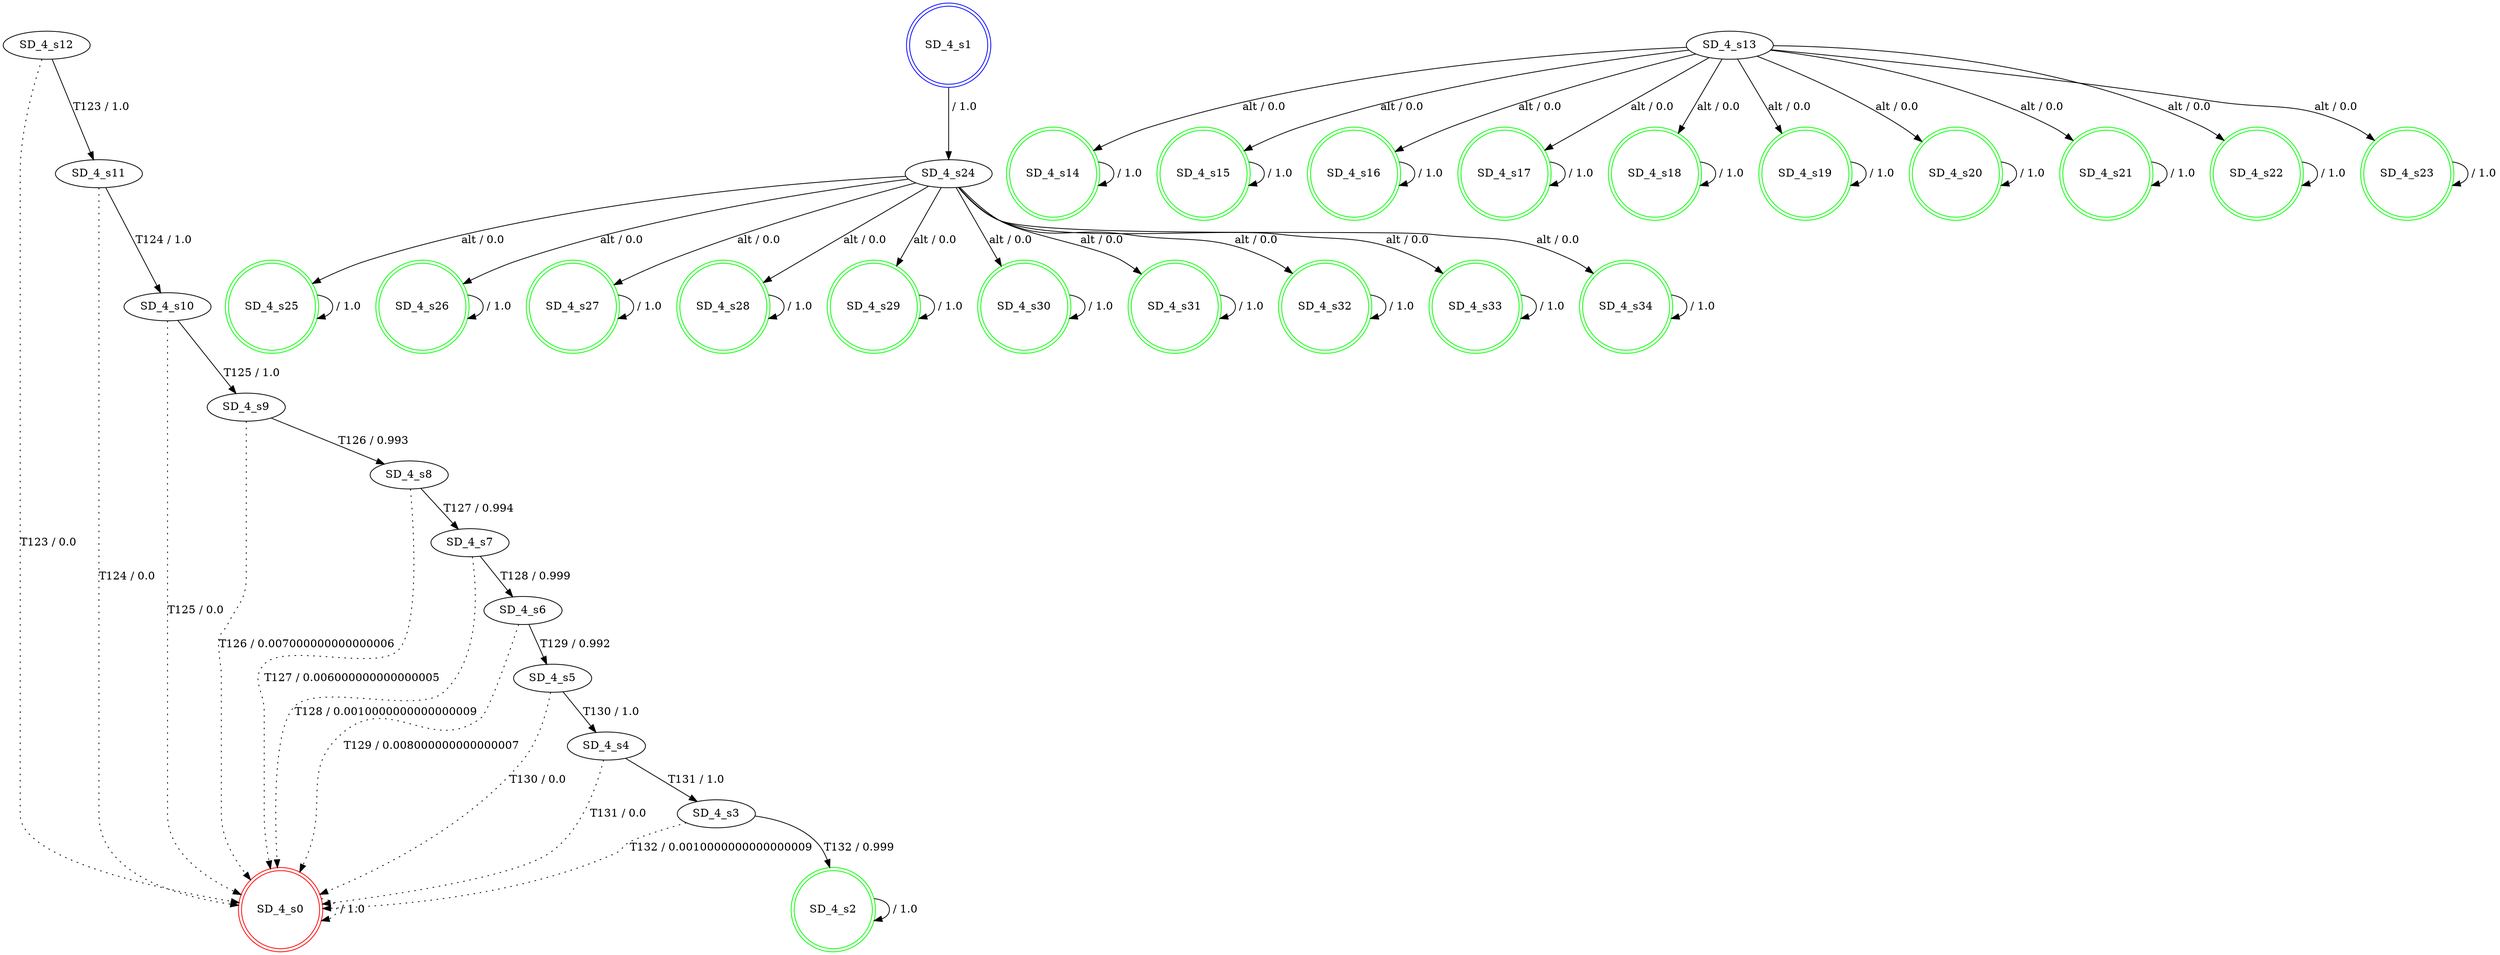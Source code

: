 digraph graphname {
SD_4_s0 [label="SD_4_s0",color=red,shape=doublecircle ];
SD_4_s1 [label="SD_4_s1",color=blue,shape=doublecircle ];
SD_4_s2 [label="SD_4_s2",color=green,shape=doublecircle ];
SD_4_s3 [label="SD_4_s3" ];
SD_4_s4 [label="SD_4_s4" ];
SD_4_s5 [label="SD_4_s5" ];
SD_4_s6 [label="SD_4_s6" ];
SD_4_s7 [label="SD_4_s7" ];
SD_4_s8 [label="SD_4_s8" ];
SD_4_s9 [label="SD_4_s9" ];
SD_4_s10 [label="SD_4_s10" ];
SD_4_s11 [label="SD_4_s11" ];
SD_4_s12 [label="SD_4_s12" ];
SD_4_s13 [label="SD_4_s13" ];
SD_4_s14 [label="SD_4_s14",color=green,shape=doublecircle ];
SD_4_s15 [label="SD_4_s15",color=green,shape=doublecircle ];
SD_4_s16 [label="SD_4_s16",color=green,shape=doublecircle ];
SD_4_s17 [label="SD_4_s17",color=green,shape=doublecircle ];
SD_4_s18 [label="SD_4_s18",color=green,shape=doublecircle ];
SD_4_s19 [label="SD_4_s19",color=green,shape=doublecircle ];
SD_4_s20 [label="SD_4_s20",color=green,shape=doublecircle ];
SD_4_s21 [label="SD_4_s21",color=green,shape=doublecircle ];
SD_4_s22 [label="SD_4_s22",color=green,shape=doublecircle ];
SD_4_s23 [label="SD_4_s23",color=green,shape=doublecircle ];
SD_4_s24 [label="SD_4_s24" ];
SD_4_s25 [label="SD_4_s25",color=green,shape=doublecircle ];
SD_4_s26 [label="SD_4_s26",color=green,shape=doublecircle ];
SD_4_s27 [label="SD_4_s27",color=green,shape=doublecircle ];
SD_4_s28 [label="SD_4_s28",color=green,shape=doublecircle ];
SD_4_s29 [label="SD_4_s29",color=green,shape=doublecircle ];
SD_4_s30 [label="SD_4_s30",color=green,shape=doublecircle ];
SD_4_s31 [label="SD_4_s31",color=green,shape=doublecircle ];
SD_4_s32 [label="SD_4_s32",color=green,shape=doublecircle ];
SD_4_s33 [label="SD_4_s33",color=green,shape=doublecircle ];
SD_4_s34 [label="SD_4_s34",color=green,shape=doublecircle ];
SD_4_s0 -> SD_4_s0 [label=" / 1.0", style=dotted];
SD_4_s1 -> SD_4_s24 [label=" / 1.0"];
SD_4_s2 -> SD_4_s2 [label=" / 1.0"];
SD_4_s3 -> SD_4_s2 [label="T132 / 0.999"];
SD_4_s3 -> SD_4_s0 [label="T132 / 0.0010000000000000009", style=dotted];
SD_4_s4 -> SD_4_s3 [label="T131 / 1.0"];
SD_4_s4 -> SD_4_s0 [label="T131 / 0.0", style=dotted];
SD_4_s5 -> SD_4_s4 [label="T130 / 1.0"];
SD_4_s5 -> SD_4_s0 [label="T130 / 0.0", style=dotted];
SD_4_s6 -> SD_4_s5 [label="T129 / 0.992"];
SD_4_s6 -> SD_4_s0 [label="T129 / 0.008000000000000007", style=dotted];
SD_4_s7 -> SD_4_s6 [label="T128 / 0.999"];
SD_4_s7 -> SD_4_s0 [label="T128 / 0.0010000000000000009", style=dotted];
SD_4_s8 -> SD_4_s7 [label="T127 / 0.994"];
SD_4_s8 -> SD_4_s0 [label="T127 / 0.006000000000000005", style=dotted];
SD_4_s9 -> SD_4_s8 [label="T126 / 0.993"];
SD_4_s9 -> SD_4_s0 [label="T126 / 0.007000000000000006", style=dotted];
SD_4_s10 -> SD_4_s9 [label="T125 / 1.0"];
SD_4_s10 -> SD_4_s0 [label="T125 / 0.0", style=dotted];
SD_4_s11 -> SD_4_s10 [label="T124 / 1.0"];
SD_4_s11 -> SD_4_s0 [label="T124 / 0.0", style=dotted];
SD_4_s12 -> SD_4_s11 [label="T123 / 1.0"];
SD_4_s12 -> SD_4_s0 [label="T123 / 0.0", style=dotted];
SD_4_s13 -> SD_4_s14 [label="alt / 0.0"];
SD_4_s13 -> SD_4_s15 [label="alt / 0.0"];
SD_4_s13 -> SD_4_s16 [label="alt / 0.0"];
SD_4_s13 -> SD_4_s17 [label="alt / 0.0"];
SD_4_s13 -> SD_4_s18 [label="alt / 0.0"];
SD_4_s13 -> SD_4_s19 [label="alt / 0.0"];
SD_4_s13 -> SD_4_s20 [label="alt / 0.0"];
SD_4_s13 -> SD_4_s21 [label="alt / 0.0"];
SD_4_s13 -> SD_4_s22 [label="alt / 0.0"];
SD_4_s13 -> SD_4_s23 [label="alt / 0.0"];
SD_4_s14 -> SD_4_s14 [label=" / 1.0"];
SD_4_s15 -> SD_4_s15 [label=" / 1.0"];
SD_4_s16 -> SD_4_s16 [label=" / 1.0"];
SD_4_s17 -> SD_4_s17 [label=" / 1.0"];
SD_4_s18 -> SD_4_s18 [label=" / 1.0"];
SD_4_s19 -> SD_4_s19 [label=" / 1.0"];
SD_4_s20 -> SD_4_s20 [label=" / 1.0"];
SD_4_s21 -> SD_4_s21 [label=" / 1.0"];
SD_4_s22 -> SD_4_s22 [label=" / 1.0"];
SD_4_s23 -> SD_4_s23 [label=" / 1.0"];
SD_4_s24 -> SD_4_s25 [label="alt / 0.0"];
SD_4_s24 -> SD_4_s26 [label="alt / 0.0"];
SD_4_s24 -> SD_4_s27 [label="alt / 0.0"];
SD_4_s24 -> SD_4_s28 [label="alt / 0.0"];
SD_4_s24 -> SD_4_s29 [label="alt / 0.0"];
SD_4_s24 -> SD_4_s30 [label="alt / 0.0"];
SD_4_s24 -> SD_4_s31 [label="alt / 0.0"];
SD_4_s24 -> SD_4_s32 [label="alt / 0.0"];
SD_4_s24 -> SD_4_s33 [label="alt / 0.0"];
SD_4_s24 -> SD_4_s34 [label="alt / 0.0"];
SD_4_s25 -> SD_4_s25 [label=" / 1.0"];
SD_4_s26 -> SD_4_s26 [label=" / 1.0"];
SD_4_s27 -> SD_4_s27 [label=" / 1.0"];
SD_4_s28 -> SD_4_s28 [label=" / 1.0"];
SD_4_s29 -> SD_4_s29 [label=" / 1.0"];
SD_4_s30 -> SD_4_s30 [label=" / 1.0"];
SD_4_s31 -> SD_4_s31 [label=" / 1.0"];
SD_4_s32 -> SD_4_s32 [label=" / 1.0"];
SD_4_s33 -> SD_4_s33 [label=" / 1.0"];
SD_4_s34 -> SD_4_s34 [label=" / 1.0"];
}